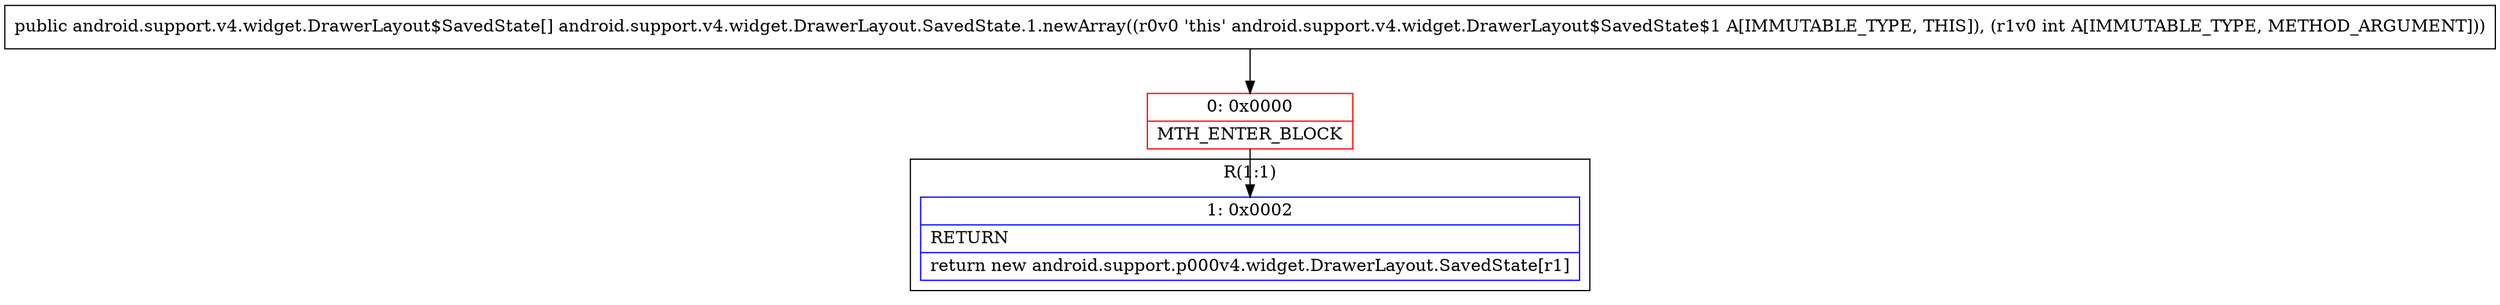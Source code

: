 digraph "CFG forandroid.support.v4.widget.DrawerLayout.SavedState.1.newArray(I)[Landroid\/support\/v4\/widget\/DrawerLayout$SavedState;" {
subgraph cluster_Region_619592204 {
label = "R(1:1)";
node [shape=record,color=blue];
Node_1 [shape=record,label="{1\:\ 0x0002|RETURN\l|return new android.support.p000v4.widget.DrawerLayout.SavedState[r1]\l}"];
}
Node_0 [shape=record,color=red,label="{0\:\ 0x0000|MTH_ENTER_BLOCK\l}"];
MethodNode[shape=record,label="{public android.support.v4.widget.DrawerLayout$SavedState[] android.support.v4.widget.DrawerLayout.SavedState.1.newArray((r0v0 'this' android.support.v4.widget.DrawerLayout$SavedState$1 A[IMMUTABLE_TYPE, THIS]), (r1v0 int A[IMMUTABLE_TYPE, METHOD_ARGUMENT])) }"];
MethodNode -> Node_0;
Node_0 -> Node_1;
}

